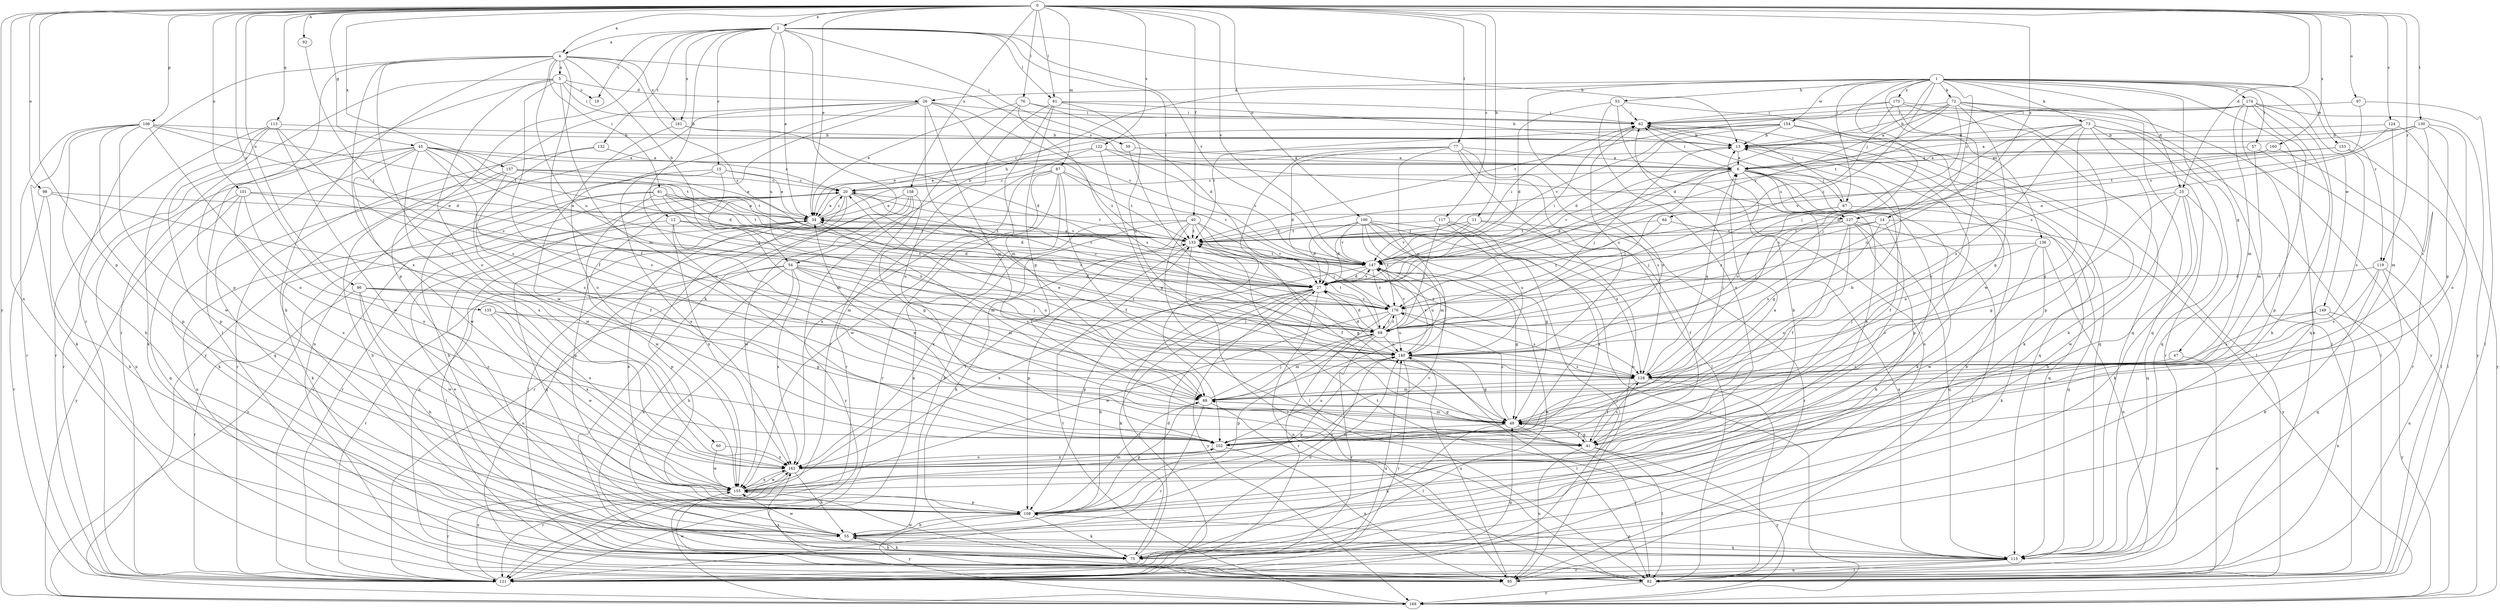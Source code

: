 strict digraph  {
0;
1;
2;
4;
5;
6;
11;
12;
13;
14;
15;
19;
20;
25;
26;
27;
34;
40;
41;
45;
47;
48;
53;
54;
55;
57;
59;
60;
61;
62;
64;
67;
69;
72;
73;
75;
76;
77;
81;
82;
87;
88;
92;
95;
96;
97;
98;
100;
101;
102;
106;
108;
113;
115;
117;
119;
121;
122;
124;
127;
128;
130;
132;
133;
135;
136;
140;
147;
149;
153;
154;
155;
157;
158;
160;
161;
162;
169;
173;
174;
176;
0 -> 2  [label=a];
0 -> 4  [label=a];
0 -> 11  [label=b];
0 -> 25  [label=d];
0 -> 34  [label=e];
0 -> 40  [label=f];
0 -> 45  [label=g];
0 -> 76  [label=l];
0 -> 77  [label=l];
0 -> 81  [label=l];
0 -> 87  [label=m];
0 -> 92  [label=n];
0 -> 95  [label=n];
0 -> 96  [label=o];
0 -> 97  [label=o];
0 -> 98  [label=o];
0 -> 100  [label=o];
0 -> 101  [label=o];
0 -> 106  [label=p];
0 -> 108  [label=p];
0 -> 113  [label=q];
0 -> 117  [label=r];
0 -> 119  [label=r];
0 -> 122  [label=s];
0 -> 124  [label=s];
0 -> 127  [label=s];
0 -> 130  [label=t];
0 -> 135  [label=u];
0 -> 147  [label=v];
0 -> 157  [label=x];
0 -> 158  [label=x];
0 -> 160  [label=x];
0 -> 169  [label=y];
1 -> 14  [label=c];
1 -> 25  [label=d];
1 -> 26  [label=d];
1 -> 47  [label=g];
1 -> 53  [label=h];
1 -> 54  [label=h];
1 -> 57  [label=i];
1 -> 64  [label=j];
1 -> 67  [label=j];
1 -> 72  [label=k];
1 -> 73  [label=k];
1 -> 95  [label=n];
1 -> 102  [label=o];
1 -> 119  [label=r];
1 -> 136  [label=u];
1 -> 149  [label=w];
1 -> 153  [label=w];
1 -> 154  [label=w];
1 -> 155  [label=w];
1 -> 173  [label=z];
1 -> 174  [label=z];
1 -> 176  [label=z];
2 -> 4  [label=a];
2 -> 12  [label=b];
2 -> 13  [label=b];
2 -> 15  [label=c];
2 -> 19  [label=c];
2 -> 34  [label=e];
2 -> 59  [label=i];
2 -> 75  [label=k];
2 -> 81  [label=l];
2 -> 108  [label=p];
2 -> 132  [label=t];
2 -> 133  [label=t];
2 -> 140  [label=u];
2 -> 147  [label=v];
2 -> 161  [label=x];
4 -> 5  [label=a];
4 -> 41  [label=f];
4 -> 54  [label=h];
4 -> 60  [label=i];
4 -> 61  [label=i];
4 -> 75  [label=k];
4 -> 108  [label=p];
4 -> 121  [label=r];
4 -> 127  [label=s];
4 -> 140  [label=u];
4 -> 161  [label=x];
4 -> 162  [label=x];
4 -> 176  [label=z];
5 -> 19  [label=c];
5 -> 26  [label=d];
5 -> 41  [label=f];
5 -> 62  [label=i];
5 -> 82  [label=l];
5 -> 88  [label=m];
5 -> 102  [label=o];
5 -> 121  [label=r];
6 -> 20  [label=c];
6 -> 27  [label=d];
6 -> 41  [label=f];
6 -> 48  [label=g];
6 -> 62  [label=i];
6 -> 67  [label=j];
6 -> 69  [label=j];
6 -> 75  [label=k];
6 -> 127  [label=s];
6 -> 147  [label=v];
6 -> 162  [label=x];
11 -> 27  [label=d];
11 -> 41  [label=f];
11 -> 121  [label=r];
11 -> 133  [label=t];
11 -> 147  [label=v];
12 -> 27  [label=d];
12 -> 88  [label=m];
12 -> 133  [label=t];
12 -> 162  [label=x];
12 -> 169  [label=y];
13 -> 6  [label=a];
13 -> 69  [label=j];
13 -> 108  [label=p];
13 -> 115  [label=q];
14 -> 102  [label=o];
14 -> 128  [label=s];
14 -> 133  [label=t];
14 -> 169  [label=y];
14 -> 176  [label=z];
15 -> 20  [label=c];
15 -> 34  [label=e];
15 -> 55  [label=h];
15 -> 88  [label=m];
15 -> 162  [label=x];
20 -> 34  [label=e];
20 -> 82  [label=l];
20 -> 95  [label=n];
20 -> 108  [label=p];
20 -> 121  [label=r];
20 -> 133  [label=t];
20 -> 147  [label=v];
20 -> 176  [label=z];
25 -> 34  [label=e];
25 -> 48  [label=g];
25 -> 55  [label=h];
25 -> 75  [label=k];
25 -> 115  [label=q];
25 -> 155  [label=w];
26 -> 62  [label=i];
26 -> 88  [label=m];
26 -> 95  [label=n];
26 -> 102  [label=o];
26 -> 140  [label=u];
26 -> 147  [label=v];
26 -> 155  [label=w];
26 -> 169  [label=y];
26 -> 176  [label=z];
27 -> 20  [label=c];
27 -> 55  [label=h];
27 -> 62  [label=i];
27 -> 75  [label=k];
27 -> 95  [label=n];
27 -> 121  [label=r];
27 -> 147  [label=v];
27 -> 162  [label=x];
27 -> 169  [label=y];
27 -> 176  [label=z];
34 -> 13  [label=b];
34 -> 20  [label=c];
34 -> 82  [label=l];
34 -> 88  [label=m];
34 -> 108  [label=p];
34 -> 115  [label=q];
34 -> 133  [label=t];
40 -> 41  [label=f];
40 -> 55  [label=h];
40 -> 69  [label=j];
40 -> 75  [label=k];
40 -> 82  [label=l];
40 -> 128  [label=s];
40 -> 133  [label=t];
40 -> 162  [label=x];
41 -> 48  [label=g];
41 -> 82  [label=l];
41 -> 95  [label=n];
41 -> 128  [label=s];
41 -> 169  [label=y];
45 -> 6  [label=a];
45 -> 20  [label=c];
45 -> 27  [label=d];
45 -> 69  [label=j];
45 -> 95  [label=n];
45 -> 115  [label=q];
45 -> 121  [label=r];
45 -> 128  [label=s];
45 -> 133  [label=t];
45 -> 155  [label=w];
45 -> 162  [label=x];
47 -> 95  [label=n];
47 -> 128  [label=s];
48 -> 13  [label=b];
48 -> 41  [label=f];
48 -> 75  [label=k];
48 -> 82  [label=l];
48 -> 88  [label=m];
48 -> 102  [label=o];
48 -> 176  [label=z];
53 -> 27  [label=d];
53 -> 62  [label=i];
53 -> 95  [label=n];
53 -> 128  [label=s];
53 -> 162  [label=x];
54 -> 27  [label=d];
54 -> 55  [label=h];
54 -> 75  [label=k];
54 -> 88  [label=m];
54 -> 95  [label=n];
54 -> 121  [label=r];
54 -> 128  [label=s];
54 -> 140  [label=u];
54 -> 162  [label=x];
55 -> 20  [label=c];
55 -> 62  [label=i];
55 -> 75  [label=k];
55 -> 115  [label=q];
55 -> 155  [label=w];
57 -> 6  [label=a];
57 -> 82  [label=l];
57 -> 88  [label=m];
59 -> 6  [label=a];
59 -> 69  [label=j];
60 -> 155  [label=w];
60 -> 162  [label=x];
61 -> 27  [label=d];
61 -> 34  [label=e];
61 -> 75  [label=k];
61 -> 95  [label=n];
61 -> 133  [label=t];
61 -> 140  [label=u];
61 -> 155  [label=w];
61 -> 176  [label=z];
62 -> 13  [label=b];
62 -> 115  [label=q];
62 -> 140  [label=u];
64 -> 115  [label=q];
64 -> 133  [label=t];
64 -> 176  [label=z];
67 -> 62  [label=i];
67 -> 69  [label=j];
67 -> 115  [label=q];
67 -> 140  [label=u];
69 -> 20  [label=c];
69 -> 27  [label=d];
69 -> 88  [label=m];
69 -> 108  [label=p];
69 -> 121  [label=r];
69 -> 133  [label=t];
69 -> 140  [label=u];
69 -> 147  [label=v];
69 -> 176  [label=z];
72 -> 6  [label=a];
72 -> 13  [label=b];
72 -> 48  [label=g];
72 -> 62  [label=i];
72 -> 69  [label=j];
72 -> 108  [label=p];
72 -> 115  [label=q];
72 -> 147  [label=v];
72 -> 169  [label=y];
73 -> 13  [label=b];
73 -> 48  [label=g];
73 -> 55  [label=h];
73 -> 69  [label=j];
73 -> 82  [label=l];
73 -> 115  [label=q];
73 -> 121  [label=r];
73 -> 128  [label=s];
73 -> 140  [label=u];
75 -> 27  [label=d];
75 -> 34  [label=e];
75 -> 55  [label=h];
75 -> 140  [label=u];
75 -> 155  [label=w];
76 -> 27  [label=d];
76 -> 34  [label=e];
76 -> 62  [label=i];
76 -> 121  [label=r];
76 -> 128  [label=s];
77 -> 6  [label=a];
77 -> 27  [label=d];
77 -> 34  [label=e];
77 -> 82  [label=l];
77 -> 95  [label=n];
77 -> 102  [label=o];
77 -> 128  [label=s];
77 -> 140  [label=u];
81 -> 13  [label=b];
81 -> 48  [label=g];
81 -> 62  [label=i];
81 -> 88  [label=m];
81 -> 102  [label=o];
81 -> 140  [label=u];
82 -> 155  [label=w];
82 -> 162  [label=x];
82 -> 169  [label=y];
87 -> 20  [label=c];
87 -> 41  [label=f];
87 -> 95  [label=n];
87 -> 121  [label=r];
87 -> 133  [label=t];
87 -> 147  [label=v];
87 -> 155  [label=w];
87 -> 162  [label=x];
88 -> 48  [label=g];
88 -> 69  [label=j];
88 -> 82  [label=l];
88 -> 108  [label=p];
88 -> 121  [label=r];
92 -> 69  [label=j];
95 -> 13  [label=b];
95 -> 140  [label=u];
96 -> 55  [label=h];
96 -> 69  [label=j];
96 -> 121  [label=r];
96 -> 155  [label=w];
96 -> 162  [label=x];
96 -> 176  [label=z];
97 -> 62  [label=i];
97 -> 82  [label=l];
97 -> 147  [label=v];
98 -> 34  [label=e];
98 -> 55  [label=h];
98 -> 121  [label=r];
98 -> 128  [label=s];
100 -> 27  [label=d];
100 -> 48  [label=g];
100 -> 88  [label=m];
100 -> 115  [label=q];
100 -> 121  [label=r];
100 -> 133  [label=t];
100 -> 147  [label=v];
100 -> 169  [label=y];
100 -> 176  [label=z];
101 -> 34  [label=e];
101 -> 102  [label=o];
101 -> 115  [label=q];
101 -> 147  [label=v];
101 -> 162  [label=x];
101 -> 169  [label=y];
102 -> 6  [label=a];
102 -> 34  [label=e];
102 -> 62  [label=i];
102 -> 95  [label=n];
102 -> 140  [label=u];
102 -> 162  [label=x];
106 -> 13  [label=b];
106 -> 27  [label=d];
106 -> 55  [label=h];
106 -> 75  [label=k];
106 -> 102  [label=o];
106 -> 108  [label=p];
106 -> 121  [label=r];
106 -> 133  [label=t];
106 -> 155  [label=w];
108 -> 34  [label=e];
108 -> 55  [label=h];
108 -> 75  [label=k];
108 -> 88  [label=m];
108 -> 140  [label=u];
108 -> 169  [label=y];
113 -> 13  [label=b];
113 -> 75  [label=k];
113 -> 108  [label=p];
113 -> 121  [label=r];
113 -> 128  [label=s];
113 -> 155  [label=w];
115 -> 82  [label=l];
115 -> 95  [label=n];
115 -> 108  [label=p];
115 -> 121  [label=r];
115 -> 133  [label=t];
117 -> 69  [label=j];
117 -> 128  [label=s];
117 -> 133  [label=t];
117 -> 140  [label=u];
117 -> 162  [label=x];
119 -> 27  [label=d];
119 -> 75  [label=k];
119 -> 95  [label=n];
119 -> 115  [label=q];
119 -> 128  [label=s];
121 -> 20  [label=c];
121 -> 48  [label=g];
121 -> 140  [label=u];
121 -> 162  [label=x];
122 -> 6  [label=a];
122 -> 34  [label=e];
122 -> 48  [label=g];
122 -> 121  [label=r];
122 -> 147  [label=v];
124 -> 13  [label=b];
124 -> 88  [label=m];
124 -> 133  [label=t];
124 -> 169  [label=y];
127 -> 41  [label=f];
127 -> 69  [label=j];
127 -> 75  [label=k];
127 -> 82  [label=l];
127 -> 102  [label=o];
127 -> 115  [label=q];
127 -> 133  [label=t];
128 -> 6  [label=a];
128 -> 41  [label=f];
128 -> 82  [label=l];
128 -> 88  [label=m];
130 -> 6  [label=a];
130 -> 13  [label=b];
130 -> 48  [label=g];
130 -> 102  [label=o];
130 -> 128  [label=s];
130 -> 176  [label=z];
132 -> 6  [label=a];
132 -> 121  [label=r];
132 -> 155  [label=w];
133 -> 34  [label=e];
133 -> 48  [label=g];
133 -> 82  [label=l];
133 -> 108  [label=p];
133 -> 147  [label=v];
135 -> 48  [label=g];
135 -> 69  [label=j];
135 -> 155  [label=w];
135 -> 162  [label=x];
136 -> 75  [label=k];
136 -> 95  [label=n];
136 -> 140  [label=u];
136 -> 147  [label=v];
136 -> 155  [label=w];
140 -> 27  [label=d];
140 -> 34  [label=e];
140 -> 48  [label=g];
140 -> 82  [label=l];
140 -> 108  [label=p];
140 -> 121  [label=r];
140 -> 128  [label=s];
140 -> 147  [label=v];
147 -> 27  [label=d];
147 -> 48  [label=g];
147 -> 62  [label=i];
147 -> 75  [label=k];
147 -> 108  [label=p];
147 -> 133  [label=t];
147 -> 140  [label=u];
147 -> 176  [label=z];
149 -> 69  [label=j];
149 -> 95  [label=n];
149 -> 128  [label=s];
149 -> 169  [label=y];
153 -> 6  [label=a];
153 -> 27  [label=d];
153 -> 82  [label=l];
153 -> 128  [label=s];
154 -> 13  [label=b];
154 -> 20  [label=c];
154 -> 27  [label=d];
154 -> 75  [label=k];
154 -> 82  [label=l];
154 -> 133  [label=t];
154 -> 147  [label=v];
155 -> 108  [label=p];
155 -> 121  [label=r];
155 -> 133  [label=t];
155 -> 147  [label=v];
155 -> 162  [label=x];
157 -> 20  [label=c];
157 -> 34  [label=e];
157 -> 41  [label=f];
157 -> 55  [label=h];
157 -> 75  [label=k];
157 -> 133  [label=t];
158 -> 34  [label=e];
158 -> 48  [label=g];
158 -> 121  [label=r];
158 -> 155  [label=w];
158 -> 169  [label=y];
160 -> 6  [label=a];
160 -> 121  [label=r];
160 -> 147  [label=v];
161 -> 13  [label=b];
161 -> 27  [label=d];
161 -> 102  [label=o];
162 -> 13  [label=b];
162 -> 55  [label=h];
162 -> 102  [label=o];
162 -> 121  [label=r];
162 -> 155  [label=w];
169 -> 133  [label=t];
173 -> 27  [label=d];
173 -> 62  [label=i];
173 -> 82  [label=l];
173 -> 102  [label=o];
173 -> 115  [label=q];
173 -> 133  [label=t];
174 -> 41  [label=f];
174 -> 62  [label=i];
174 -> 75  [label=k];
174 -> 88  [label=m];
174 -> 108  [label=p];
174 -> 115  [label=q];
174 -> 133  [label=t];
174 -> 169  [label=y];
176 -> 69  [label=j];
176 -> 121  [label=r];
176 -> 128  [label=s];
176 -> 140  [label=u];
176 -> 155  [label=w];
}
